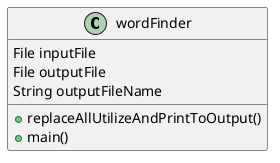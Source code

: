@startuml
'https://plantuml.com/class-diagram

class wordFinder {
File inputFile
File outputFile
String outputFileName
+ replaceAllUtilizeAndPrintToOutput()
+ main()
}

@enduml